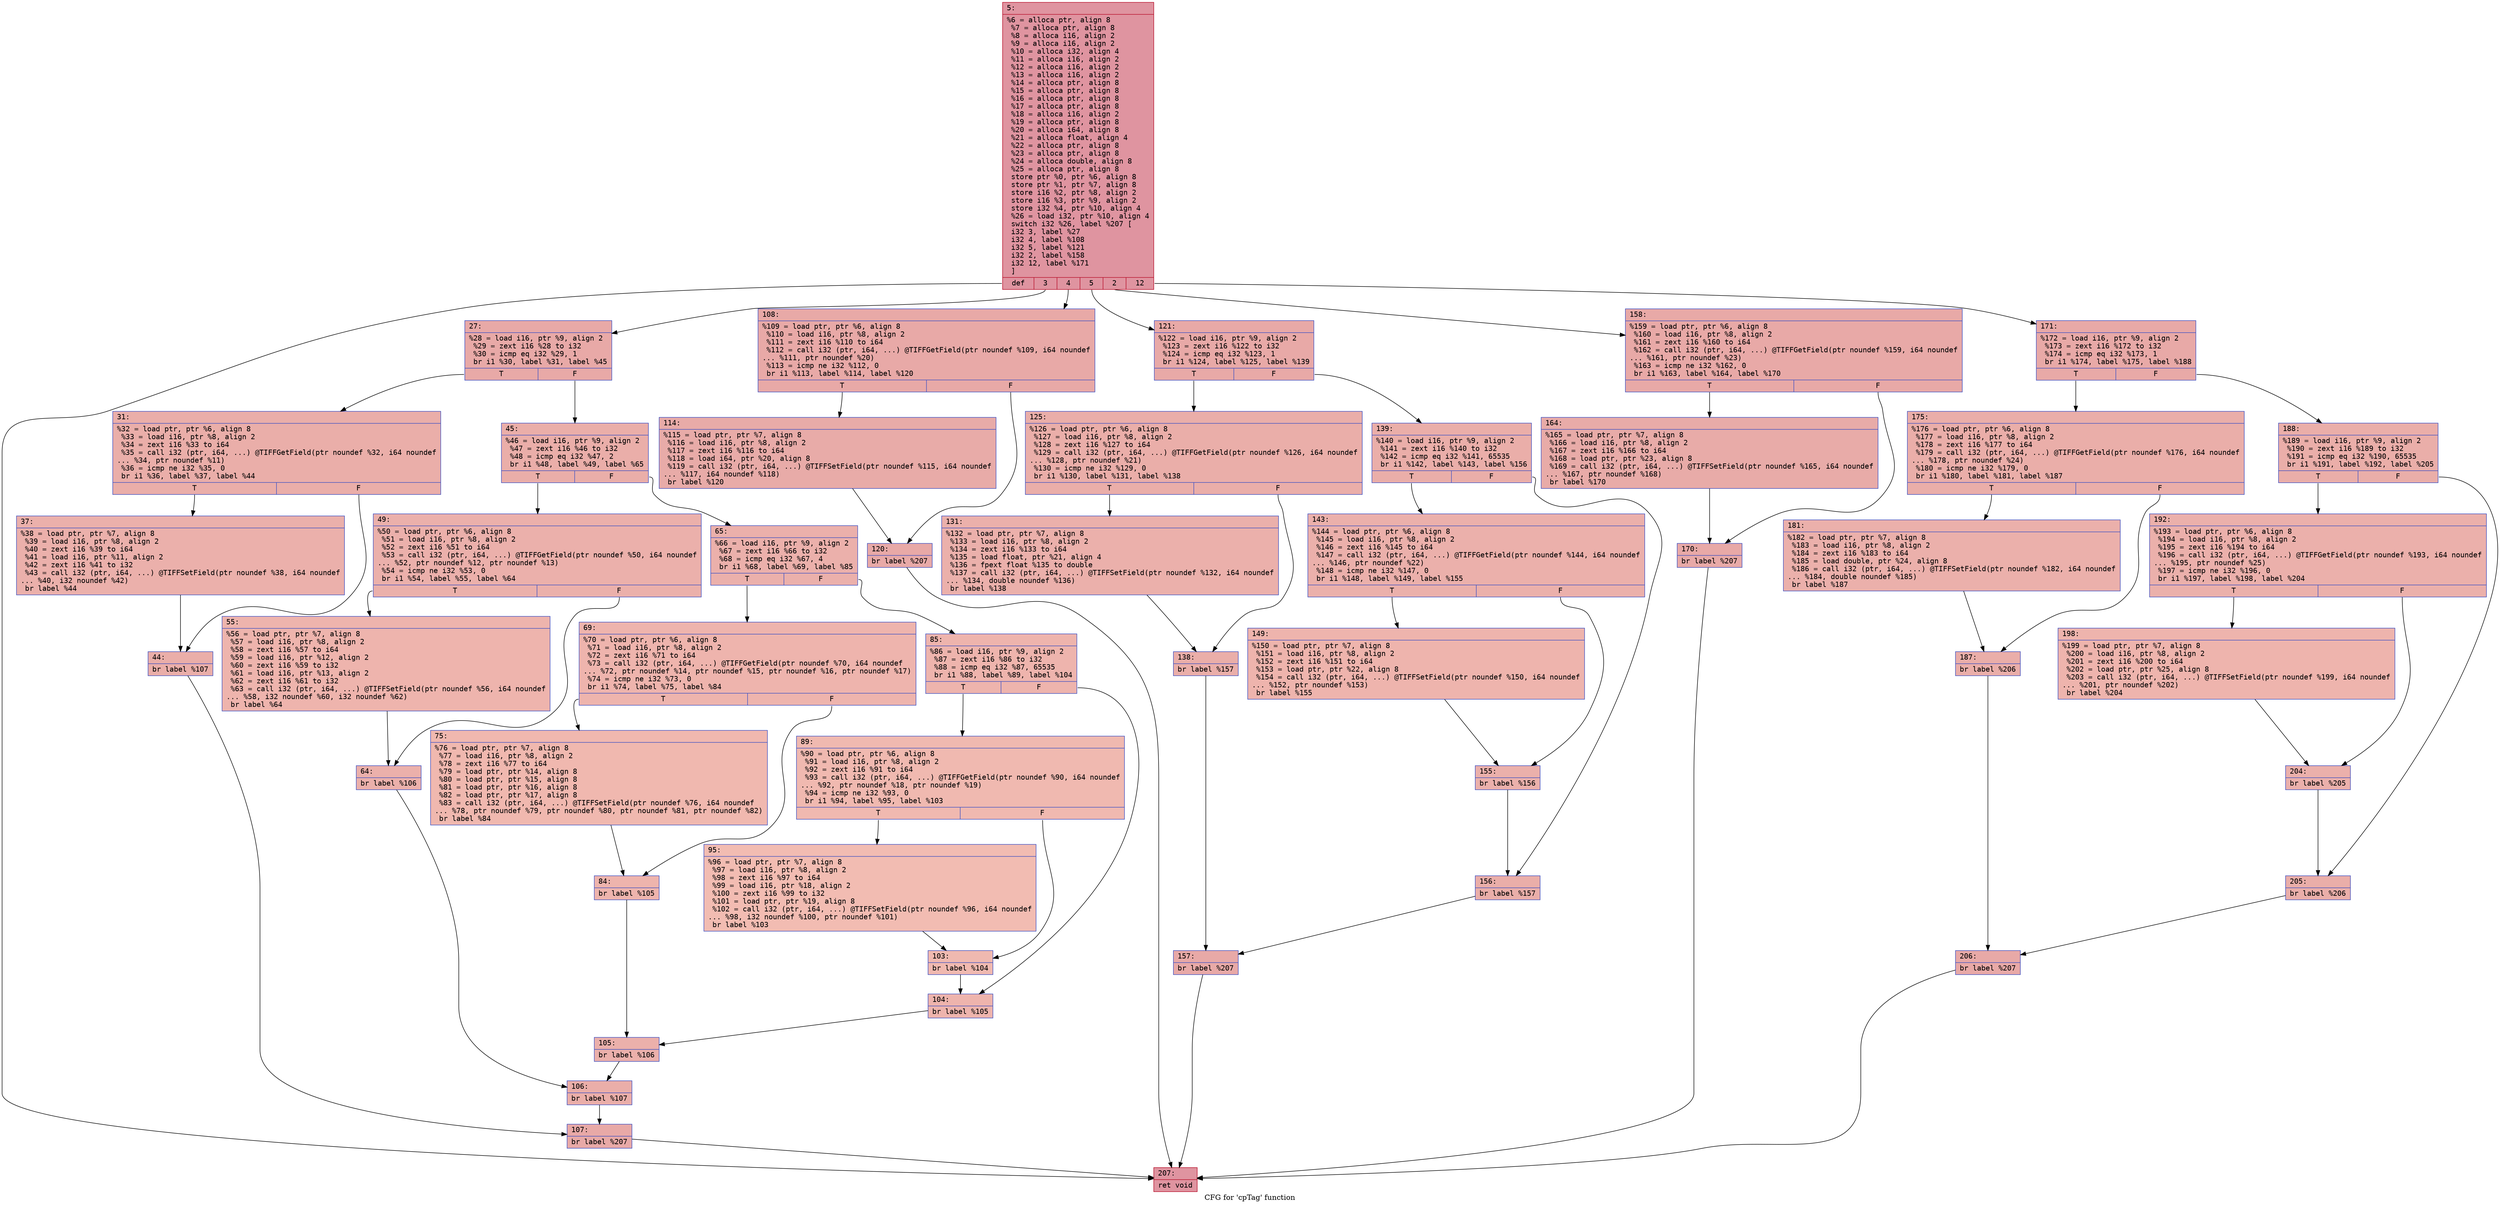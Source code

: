 digraph "CFG for 'cpTag' function" {
	label="CFG for 'cpTag' function";

	Node0x600001c56300 [shape=record,color="#b70d28ff", style=filled, fillcolor="#b70d2870" fontname="Courier",label="{5:\l|  %6 = alloca ptr, align 8\l  %7 = alloca ptr, align 8\l  %8 = alloca i16, align 2\l  %9 = alloca i16, align 2\l  %10 = alloca i32, align 4\l  %11 = alloca i16, align 2\l  %12 = alloca i16, align 2\l  %13 = alloca i16, align 2\l  %14 = alloca ptr, align 8\l  %15 = alloca ptr, align 8\l  %16 = alloca ptr, align 8\l  %17 = alloca ptr, align 8\l  %18 = alloca i16, align 2\l  %19 = alloca ptr, align 8\l  %20 = alloca i64, align 8\l  %21 = alloca float, align 4\l  %22 = alloca ptr, align 8\l  %23 = alloca ptr, align 8\l  %24 = alloca double, align 8\l  %25 = alloca ptr, align 8\l  store ptr %0, ptr %6, align 8\l  store ptr %1, ptr %7, align 8\l  store i16 %2, ptr %8, align 2\l  store i16 %3, ptr %9, align 2\l  store i32 %4, ptr %10, align 4\l  %26 = load i32, ptr %10, align 4\l  switch i32 %26, label %207 [\l    i32 3, label %27\l    i32 4, label %108\l    i32 5, label %121\l    i32 2, label %158\l    i32 12, label %171\l  ]\l|{<s0>def|<s1>3|<s2>4|<s3>5|<s4>2|<s5>12}}"];
	Node0x600001c56300:s0 -> Node0x600001c571b0[tooltip="5 -> 207\nProbability 16.67%" ];
	Node0x600001c56300:s1 -> Node0x600001c56350[tooltip="5 -> 27\nProbability 16.67%" ];
	Node0x600001c56300:s2 -> Node0x600001c56990[tooltip="5 -> 108\nProbability 16.67%" ];
	Node0x600001c56300:s3 -> Node0x600001c56a80[tooltip="5 -> 121\nProbability 16.67%" ];
	Node0x600001c56300:s4 -> Node0x600001c56da0[tooltip="5 -> 158\nProbability 16.67%" ];
	Node0x600001c56300:s5 -> Node0x600001c56e90[tooltip="5 -> 171\nProbability 16.67%" ];
	Node0x600001c56350 [shape=record,color="#3d50c3ff", style=filled, fillcolor="#ca3b3770" fontname="Courier",label="{27:\l|  %28 = load i16, ptr %9, align 2\l  %29 = zext i16 %28 to i32\l  %30 = icmp eq i32 %29, 1\l  br i1 %30, label %31, label %45\l|{<s0>T|<s1>F}}"];
	Node0x600001c56350:s0 -> Node0x600001c563a0[tooltip="27 -> 31\nProbability 50.00%" ];
	Node0x600001c56350:s1 -> Node0x600001c56490[tooltip="27 -> 45\nProbability 50.00%" ];
	Node0x600001c563a0 [shape=record,color="#3d50c3ff", style=filled, fillcolor="#d0473d70" fontname="Courier",label="{31:\l|  %32 = load ptr, ptr %6, align 8\l  %33 = load i16, ptr %8, align 2\l  %34 = zext i16 %33 to i64\l  %35 = call i32 (ptr, i64, ...) @TIFFGetField(ptr noundef %32, i64 noundef\l... %34, ptr noundef %11)\l  %36 = icmp ne i32 %35, 0\l  br i1 %36, label %37, label %44\l|{<s0>T|<s1>F}}"];
	Node0x600001c563a0:s0 -> Node0x600001c563f0[tooltip="31 -> 37\nProbability 62.50%" ];
	Node0x600001c563a0:s1 -> Node0x600001c56440[tooltip="31 -> 44\nProbability 37.50%" ];
	Node0x600001c563f0 [shape=record,color="#3d50c3ff", style=filled, fillcolor="#d24b4070" fontname="Courier",label="{37:\l|  %38 = load ptr, ptr %7, align 8\l  %39 = load i16, ptr %8, align 2\l  %40 = zext i16 %39 to i64\l  %41 = load i16, ptr %11, align 2\l  %42 = zext i16 %41 to i32\l  %43 = call i32 (ptr, i64, ...) @TIFFSetField(ptr noundef %38, i64 noundef\l... %40, i32 noundef %42)\l  br label %44\l}"];
	Node0x600001c563f0 -> Node0x600001c56440[tooltip="37 -> 44\nProbability 100.00%" ];
	Node0x600001c56440 [shape=record,color="#3d50c3ff", style=filled, fillcolor="#d0473d70" fontname="Courier",label="{44:\l|  br label %107\l}"];
	Node0x600001c56440 -> Node0x600001c56940[tooltip="44 -> 107\nProbability 100.00%" ];
	Node0x600001c56490 [shape=record,color="#3d50c3ff", style=filled, fillcolor="#d0473d70" fontname="Courier",label="{45:\l|  %46 = load i16, ptr %9, align 2\l  %47 = zext i16 %46 to i32\l  %48 = icmp eq i32 %47, 2\l  br i1 %48, label %49, label %65\l|{<s0>T|<s1>F}}"];
	Node0x600001c56490:s0 -> Node0x600001c564e0[tooltip="45 -> 49\nProbability 50.00%" ];
	Node0x600001c56490:s1 -> Node0x600001c565d0[tooltip="45 -> 65\nProbability 50.00%" ];
	Node0x600001c564e0 [shape=record,color="#3d50c3ff", style=filled, fillcolor="#d24b4070" fontname="Courier",label="{49:\l|  %50 = load ptr, ptr %6, align 8\l  %51 = load i16, ptr %8, align 2\l  %52 = zext i16 %51 to i64\l  %53 = call i32 (ptr, i64, ...) @TIFFGetField(ptr noundef %50, i64 noundef\l... %52, ptr noundef %12, ptr noundef %13)\l  %54 = icmp ne i32 %53, 0\l  br i1 %54, label %55, label %64\l|{<s0>T|<s1>F}}"];
	Node0x600001c564e0:s0 -> Node0x600001c56530[tooltip="49 -> 55\nProbability 62.50%" ];
	Node0x600001c564e0:s1 -> Node0x600001c56580[tooltip="49 -> 64\nProbability 37.50%" ];
	Node0x600001c56530 [shape=record,color="#3d50c3ff", style=filled, fillcolor="#d8564670" fontname="Courier",label="{55:\l|  %56 = load ptr, ptr %7, align 8\l  %57 = load i16, ptr %8, align 2\l  %58 = zext i16 %57 to i64\l  %59 = load i16, ptr %12, align 2\l  %60 = zext i16 %59 to i32\l  %61 = load i16, ptr %13, align 2\l  %62 = zext i16 %61 to i32\l  %63 = call i32 (ptr, i64, ...) @TIFFSetField(ptr noundef %56, i64 noundef\l... %58, i32 noundef %60, i32 noundef %62)\l  br label %64\l}"];
	Node0x600001c56530 -> Node0x600001c56580[tooltip="55 -> 64\nProbability 100.00%" ];
	Node0x600001c56580 [shape=record,color="#3d50c3ff", style=filled, fillcolor="#d24b4070" fontname="Courier",label="{64:\l|  br label %106\l}"];
	Node0x600001c56580 -> Node0x600001c568f0[tooltip="64 -> 106\nProbability 100.00%" ];
	Node0x600001c565d0 [shape=record,color="#3d50c3ff", style=filled, fillcolor="#d24b4070" fontname="Courier",label="{65:\l|  %66 = load i16, ptr %9, align 2\l  %67 = zext i16 %66 to i32\l  %68 = icmp eq i32 %67, 4\l  br i1 %68, label %69, label %85\l|{<s0>T|<s1>F}}"];
	Node0x600001c565d0:s0 -> Node0x600001c56620[tooltip="65 -> 69\nProbability 50.00%" ];
	Node0x600001c565d0:s1 -> Node0x600001c56710[tooltip="65 -> 85\nProbability 50.00%" ];
	Node0x600001c56620 [shape=record,color="#3d50c3ff", style=filled, fillcolor="#d8564670" fontname="Courier",label="{69:\l|  %70 = load ptr, ptr %6, align 8\l  %71 = load i16, ptr %8, align 2\l  %72 = zext i16 %71 to i64\l  %73 = call i32 (ptr, i64, ...) @TIFFGetField(ptr noundef %70, i64 noundef\l... %72, ptr noundef %14, ptr noundef %15, ptr noundef %16, ptr noundef %17)\l  %74 = icmp ne i32 %73, 0\l  br i1 %74, label %75, label %84\l|{<s0>T|<s1>F}}"];
	Node0x600001c56620:s0 -> Node0x600001c56670[tooltip="69 -> 75\nProbability 62.50%" ];
	Node0x600001c56620:s1 -> Node0x600001c566c0[tooltip="69 -> 84\nProbability 37.50%" ];
	Node0x600001c56670 [shape=record,color="#3d50c3ff", style=filled, fillcolor="#dc5d4a70" fontname="Courier",label="{75:\l|  %76 = load ptr, ptr %7, align 8\l  %77 = load i16, ptr %8, align 2\l  %78 = zext i16 %77 to i64\l  %79 = load ptr, ptr %14, align 8\l  %80 = load ptr, ptr %15, align 8\l  %81 = load ptr, ptr %16, align 8\l  %82 = load ptr, ptr %17, align 8\l  %83 = call i32 (ptr, i64, ...) @TIFFSetField(ptr noundef %76, i64 noundef\l... %78, ptr noundef %79, ptr noundef %80, ptr noundef %81, ptr noundef %82)\l  br label %84\l}"];
	Node0x600001c56670 -> Node0x600001c566c0[tooltip="75 -> 84\nProbability 100.00%" ];
	Node0x600001c566c0 [shape=record,color="#3d50c3ff", style=filled, fillcolor="#d8564670" fontname="Courier",label="{84:\l|  br label %105\l}"];
	Node0x600001c566c0 -> Node0x600001c568a0[tooltip="84 -> 105\nProbability 100.00%" ];
	Node0x600001c56710 [shape=record,color="#3d50c3ff", style=filled, fillcolor="#d8564670" fontname="Courier",label="{85:\l|  %86 = load i16, ptr %9, align 2\l  %87 = zext i16 %86 to i32\l  %88 = icmp eq i32 %87, 65535\l  br i1 %88, label %89, label %104\l|{<s0>T|<s1>F}}"];
	Node0x600001c56710:s0 -> Node0x600001c56760[tooltip="85 -> 89\nProbability 50.00%" ];
	Node0x600001c56710:s1 -> Node0x600001c56850[tooltip="85 -> 104\nProbability 50.00%" ];
	Node0x600001c56760 [shape=record,color="#3d50c3ff", style=filled, fillcolor="#de614d70" fontname="Courier",label="{89:\l|  %90 = load ptr, ptr %6, align 8\l  %91 = load i16, ptr %8, align 2\l  %92 = zext i16 %91 to i64\l  %93 = call i32 (ptr, i64, ...) @TIFFGetField(ptr noundef %90, i64 noundef\l... %92, ptr noundef %18, ptr noundef %19)\l  %94 = icmp ne i32 %93, 0\l  br i1 %94, label %95, label %103\l|{<s0>T|<s1>F}}"];
	Node0x600001c56760:s0 -> Node0x600001c567b0[tooltip="89 -> 95\nProbability 62.50%" ];
	Node0x600001c56760:s1 -> Node0x600001c56800[tooltip="89 -> 103\nProbability 37.50%" ];
	Node0x600001c567b0 [shape=record,color="#3d50c3ff", style=filled, fillcolor="#e1675170" fontname="Courier",label="{95:\l|  %96 = load ptr, ptr %7, align 8\l  %97 = load i16, ptr %8, align 2\l  %98 = zext i16 %97 to i64\l  %99 = load i16, ptr %18, align 2\l  %100 = zext i16 %99 to i32\l  %101 = load ptr, ptr %19, align 8\l  %102 = call i32 (ptr, i64, ...) @TIFFSetField(ptr noundef %96, i64 noundef\l... %98, i32 noundef %100, ptr noundef %101)\l  br label %103\l}"];
	Node0x600001c567b0 -> Node0x600001c56800[tooltip="95 -> 103\nProbability 100.00%" ];
	Node0x600001c56800 [shape=record,color="#3d50c3ff", style=filled, fillcolor="#de614d70" fontname="Courier",label="{103:\l|  br label %104\l}"];
	Node0x600001c56800 -> Node0x600001c56850[tooltip="103 -> 104\nProbability 100.00%" ];
	Node0x600001c56850 [shape=record,color="#3d50c3ff", style=filled, fillcolor="#d8564670" fontname="Courier",label="{104:\l|  br label %105\l}"];
	Node0x600001c56850 -> Node0x600001c568a0[tooltip="104 -> 105\nProbability 100.00%" ];
	Node0x600001c568a0 [shape=record,color="#3d50c3ff", style=filled, fillcolor="#d24b4070" fontname="Courier",label="{105:\l|  br label %106\l}"];
	Node0x600001c568a0 -> Node0x600001c568f0[tooltip="105 -> 106\nProbability 100.00%" ];
	Node0x600001c568f0 [shape=record,color="#3d50c3ff", style=filled, fillcolor="#d0473d70" fontname="Courier",label="{106:\l|  br label %107\l}"];
	Node0x600001c568f0 -> Node0x600001c56940[tooltip="106 -> 107\nProbability 100.00%" ];
	Node0x600001c56940 [shape=record,color="#3d50c3ff", style=filled, fillcolor="#ca3b3770" fontname="Courier",label="{107:\l|  br label %207\l}"];
	Node0x600001c56940 -> Node0x600001c571b0[tooltip="107 -> 207\nProbability 100.00%" ];
	Node0x600001c56990 [shape=record,color="#3d50c3ff", style=filled, fillcolor="#ca3b3770" fontname="Courier",label="{108:\l|  %109 = load ptr, ptr %6, align 8\l  %110 = load i16, ptr %8, align 2\l  %111 = zext i16 %110 to i64\l  %112 = call i32 (ptr, i64, ...) @TIFFGetField(ptr noundef %109, i64 noundef\l... %111, ptr noundef %20)\l  %113 = icmp ne i32 %112, 0\l  br i1 %113, label %114, label %120\l|{<s0>T|<s1>F}}"];
	Node0x600001c56990:s0 -> Node0x600001c569e0[tooltip="108 -> 114\nProbability 62.50%" ];
	Node0x600001c56990:s1 -> Node0x600001c56a30[tooltip="108 -> 120\nProbability 37.50%" ];
	Node0x600001c569e0 [shape=record,color="#3d50c3ff", style=filled, fillcolor="#cc403a70" fontname="Courier",label="{114:\l|  %115 = load ptr, ptr %7, align 8\l  %116 = load i16, ptr %8, align 2\l  %117 = zext i16 %116 to i64\l  %118 = load i64, ptr %20, align 8\l  %119 = call i32 (ptr, i64, ...) @TIFFSetField(ptr noundef %115, i64 noundef\l... %117, i64 noundef %118)\l  br label %120\l}"];
	Node0x600001c569e0 -> Node0x600001c56a30[tooltip="114 -> 120\nProbability 100.00%" ];
	Node0x600001c56a30 [shape=record,color="#3d50c3ff", style=filled, fillcolor="#ca3b3770" fontname="Courier",label="{120:\l|  br label %207\l}"];
	Node0x600001c56a30 -> Node0x600001c571b0[tooltip="120 -> 207\nProbability 100.00%" ];
	Node0x600001c56a80 [shape=record,color="#3d50c3ff", style=filled, fillcolor="#ca3b3770" fontname="Courier",label="{121:\l|  %122 = load i16, ptr %9, align 2\l  %123 = zext i16 %122 to i32\l  %124 = icmp eq i32 %123, 1\l  br i1 %124, label %125, label %139\l|{<s0>T|<s1>F}}"];
	Node0x600001c56a80:s0 -> Node0x600001c56ad0[tooltip="121 -> 125\nProbability 50.00%" ];
	Node0x600001c56a80:s1 -> Node0x600001c56bc0[tooltip="121 -> 139\nProbability 50.00%" ];
	Node0x600001c56ad0 [shape=record,color="#3d50c3ff", style=filled, fillcolor="#d0473d70" fontname="Courier",label="{125:\l|  %126 = load ptr, ptr %6, align 8\l  %127 = load i16, ptr %8, align 2\l  %128 = zext i16 %127 to i64\l  %129 = call i32 (ptr, i64, ...) @TIFFGetField(ptr noundef %126, i64 noundef\l... %128, ptr noundef %21)\l  %130 = icmp ne i32 %129, 0\l  br i1 %130, label %131, label %138\l|{<s0>T|<s1>F}}"];
	Node0x600001c56ad0:s0 -> Node0x600001c56b20[tooltip="125 -> 131\nProbability 62.50%" ];
	Node0x600001c56ad0:s1 -> Node0x600001c56b70[tooltip="125 -> 138\nProbability 37.50%" ];
	Node0x600001c56b20 [shape=record,color="#3d50c3ff", style=filled, fillcolor="#d24b4070" fontname="Courier",label="{131:\l|  %132 = load ptr, ptr %7, align 8\l  %133 = load i16, ptr %8, align 2\l  %134 = zext i16 %133 to i64\l  %135 = load float, ptr %21, align 4\l  %136 = fpext float %135 to double\l  %137 = call i32 (ptr, i64, ...) @TIFFSetField(ptr noundef %132, i64 noundef\l... %134, double noundef %136)\l  br label %138\l}"];
	Node0x600001c56b20 -> Node0x600001c56b70[tooltip="131 -> 138\nProbability 100.00%" ];
	Node0x600001c56b70 [shape=record,color="#3d50c3ff", style=filled, fillcolor="#d0473d70" fontname="Courier",label="{138:\l|  br label %157\l}"];
	Node0x600001c56b70 -> Node0x600001c56d50[tooltip="138 -> 157\nProbability 100.00%" ];
	Node0x600001c56bc0 [shape=record,color="#3d50c3ff", style=filled, fillcolor="#d0473d70" fontname="Courier",label="{139:\l|  %140 = load i16, ptr %9, align 2\l  %141 = zext i16 %140 to i32\l  %142 = icmp eq i32 %141, 65535\l  br i1 %142, label %143, label %156\l|{<s0>T|<s1>F}}"];
	Node0x600001c56bc0:s0 -> Node0x600001c56c10[tooltip="139 -> 143\nProbability 50.00%" ];
	Node0x600001c56bc0:s1 -> Node0x600001c56d00[tooltip="139 -> 156\nProbability 50.00%" ];
	Node0x600001c56c10 [shape=record,color="#3d50c3ff", style=filled, fillcolor="#d24b4070" fontname="Courier",label="{143:\l|  %144 = load ptr, ptr %6, align 8\l  %145 = load i16, ptr %8, align 2\l  %146 = zext i16 %145 to i64\l  %147 = call i32 (ptr, i64, ...) @TIFFGetField(ptr noundef %144, i64 noundef\l... %146, ptr noundef %22)\l  %148 = icmp ne i32 %147, 0\l  br i1 %148, label %149, label %155\l|{<s0>T|<s1>F}}"];
	Node0x600001c56c10:s0 -> Node0x600001c56c60[tooltip="143 -> 149\nProbability 62.50%" ];
	Node0x600001c56c10:s1 -> Node0x600001c56cb0[tooltip="143 -> 155\nProbability 37.50%" ];
	Node0x600001c56c60 [shape=record,color="#3d50c3ff", style=filled, fillcolor="#d8564670" fontname="Courier",label="{149:\l|  %150 = load ptr, ptr %7, align 8\l  %151 = load i16, ptr %8, align 2\l  %152 = zext i16 %151 to i64\l  %153 = load ptr, ptr %22, align 8\l  %154 = call i32 (ptr, i64, ...) @TIFFSetField(ptr noundef %150, i64 noundef\l... %152, ptr noundef %153)\l  br label %155\l}"];
	Node0x600001c56c60 -> Node0x600001c56cb0[tooltip="149 -> 155\nProbability 100.00%" ];
	Node0x600001c56cb0 [shape=record,color="#3d50c3ff", style=filled, fillcolor="#d24b4070" fontname="Courier",label="{155:\l|  br label %156\l}"];
	Node0x600001c56cb0 -> Node0x600001c56d00[tooltip="155 -> 156\nProbability 100.00%" ];
	Node0x600001c56d00 [shape=record,color="#3d50c3ff", style=filled, fillcolor="#d0473d70" fontname="Courier",label="{156:\l|  br label %157\l}"];
	Node0x600001c56d00 -> Node0x600001c56d50[tooltip="156 -> 157\nProbability 100.00%" ];
	Node0x600001c56d50 [shape=record,color="#3d50c3ff", style=filled, fillcolor="#ca3b3770" fontname="Courier",label="{157:\l|  br label %207\l}"];
	Node0x600001c56d50 -> Node0x600001c571b0[tooltip="157 -> 207\nProbability 100.00%" ];
	Node0x600001c56da0 [shape=record,color="#3d50c3ff", style=filled, fillcolor="#ca3b3770" fontname="Courier",label="{158:\l|  %159 = load ptr, ptr %6, align 8\l  %160 = load i16, ptr %8, align 2\l  %161 = zext i16 %160 to i64\l  %162 = call i32 (ptr, i64, ...) @TIFFGetField(ptr noundef %159, i64 noundef\l... %161, ptr noundef %23)\l  %163 = icmp ne i32 %162, 0\l  br i1 %163, label %164, label %170\l|{<s0>T|<s1>F}}"];
	Node0x600001c56da0:s0 -> Node0x600001c56df0[tooltip="158 -> 164\nProbability 62.50%" ];
	Node0x600001c56da0:s1 -> Node0x600001c56e40[tooltip="158 -> 170\nProbability 37.50%" ];
	Node0x600001c56df0 [shape=record,color="#3d50c3ff", style=filled, fillcolor="#cc403a70" fontname="Courier",label="{164:\l|  %165 = load ptr, ptr %7, align 8\l  %166 = load i16, ptr %8, align 2\l  %167 = zext i16 %166 to i64\l  %168 = load ptr, ptr %23, align 8\l  %169 = call i32 (ptr, i64, ...) @TIFFSetField(ptr noundef %165, i64 noundef\l... %167, ptr noundef %168)\l  br label %170\l}"];
	Node0x600001c56df0 -> Node0x600001c56e40[tooltip="164 -> 170\nProbability 100.00%" ];
	Node0x600001c56e40 [shape=record,color="#3d50c3ff", style=filled, fillcolor="#ca3b3770" fontname="Courier",label="{170:\l|  br label %207\l}"];
	Node0x600001c56e40 -> Node0x600001c571b0[tooltip="170 -> 207\nProbability 100.00%" ];
	Node0x600001c56e90 [shape=record,color="#3d50c3ff", style=filled, fillcolor="#ca3b3770" fontname="Courier",label="{171:\l|  %172 = load i16, ptr %9, align 2\l  %173 = zext i16 %172 to i32\l  %174 = icmp eq i32 %173, 1\l  br i1 %174, label %175, label %188\l|{<s0>T|<s1>F}}"];
	Node0x600001c56e90:s0 -> Node0x600001c56ee0[tooltip="171 -> 175\nProbability 50.00%" ];
	Node0x600001c56e90:s1 -> Node0x600001c56fd0[tooltip="171 -> 188\nProbability 50.00%" ];
	Node0x600001c56ee0 [shape=record,color="#3d50c3ff", style=filled, fillcolor="#d0473d70" fontname="Courier",label="{175:\l|  %176 = load ptr, ptr %6, align 8\l  %177 = load i16, ptr %8, align 2\l  %178 = zext i16 %177 to i64\l  %179 = call i32 (ptr, i64, ...) @TIFFGetField(ptr noundef %176, i64 noundef\l... %178, ptr noundef %24)\l  %180 = icmp ne i32 %179, 0\l  br i1 %180, label %181, label %187\l|{<s0>T|<s1>F}}"];
	Node0x600001c56ee0:s0 -> Node0x600001c56f30[tooltip="175 -> 181\nProbability 62.50%" ];
	Node0x600001c56ee0:s1 -> Node0x600001c56f80[tooltip="175 -> 187\nProbability 37.50%" ];
	Node0x600001c56f30 [shape=record,color="#3d50c3ff", style=filled, fillcolor="#d24b4070" fontname="Courier",label="{181:\l|  %182 = load ptr, ptr %7, align 8\l  %183 = load i16, ptr %8, align 2\l  %184 = zext i16 %183 to i64\l  %185 = load double, ptr %24, align 8\l  %186 = call i32 (ptr, i64, ...) @TIFFSetField(ptr noundef %182, i64 noundef\l... %184, double noundef %185)\l  br label %187\l}"];
	Node0x600001c56f30 -> Node0x600001c56f80[tooltip="181 -> 187\nProbability 100.00%" ];
	Node0x600001c56f80 [shape=record,color="#3d50c3ff", style=filled, fillcolor="#d0473d70" fontname="Courier",label="{187:\l|  br label %206\l}"];
	Node0x600001c56f80 -> Node0x600001c57160[tooltip="187 -> 206\nProbability 100.00%" ];
	Node0x600001c56fd0 [shape=record,color="#3d50c3ff", style=filled, fillcolor="#d0473d70" fontname="Courier",label="{188:\l|  %189 = load i16, ptr %9, align 2\l  %190 = zext i16 %189 to i32\l  %191 = icmp eq i32 %190, 65535\l  br i1 %191, label %192, label %205\l|{<s0>T|<s1>F}}"];
	Node0x600001c56fd0:s0 -> Node0x600001c57020[tooltip="188 -> 192\nProbability 50.00%" ];
	Node0x600001c56fd0:s1 -> Node0x600001c57110[tooltip="188 -> 205\nProbability 50.00%" ];
	Node0x600001c57020 [shape=record,color="#3d50c3ff", style=filled, fillcolor="#d24b4070" fontname="Courier",label="{192:\l|  %193 = load ptr, ptr %6, align 8\l  %194 = load i16, ptr %8, align 2\l  %195 = zext i16 %194 to i64\l  %196 = call i32 (ptr, i64, ...) @TIFFGetField(ptr noundef %193, i64 noundef\l... %195, ptr noundef %25)\l  %197 = icmp ne i32 %196, 0\l  br i1 %197, label %198, label %204\l|{<s0>T|<s1>F}}"];
	Node0x600001c57020:s0 -> Node0x600001c57070[tooltip="192 -> 198\nProbability 62.50%" ];
	Node0x600001c57020:s1 -> Node0x600001c570c0[tooltip="192 -> 204\nProbability 37.50%" ];
	Node0x600001c57070 [shape=record,color="#3d50c3ff", style=filled, fillcolor="#d8564670" fontname="Courier",label="{198:\l|  %199 = load ptr, ptr %7, align 8\l  %200 = load i16, ptr %8, align 2\l  %201 = zext i16 %200 to i64\l  %202 = load ptr, ptr %25, align 8\l  %203 = call i32 (ptr, i64, ...) @TIFFSetField(ptr noundef %199, i64 noundef\l... %201, ptr noundef %202)\l  br label %204\l}"];
	Node0x600001c57070 -> Node0x600001c570c0[tooltip="198 -> 204\nProbability 100.00%" ];
	Node0x600001c570c0 [shape=record,color="#3d50c3ff", style=filled, fillcolor="#d24b4070" fontname="Courier",label="{204:\l|  br label %205\l}"];
	Node0x600001c570c0 -> Node0x600001c57110[tooltip="204 -> 205\nProbability 100.00%" ];
	Node0x600001c57110 [shape=record,color="#3d50c3ff", style=filled, fillcolor="#d0473d70" fontname="Courier",label="{205:\l|  br label %206\l}"];
	Node0x600001c57110 -> Node0x600001c57160[tooltip="205 -> 206\nProbability 100.00%" ];
	Node0x600001c57160 [shape=record,color="#3d50c3ff", style=filled, fillcolor="#ca3b3770" fontname="Courier",label="{206:\l|  br label %207\l}"];
	Node0x600001c57160 -> Node0x600001c571b0[tooltip="206 -> 207\nProbability 100.00%" ];
	Node0x600001c571b0 [shape=record,color="#b70d28ff", style=filled, fillcolor="#b70d2870" fontname="Courier",label="{207:\l|  ret void\l}"];
}
